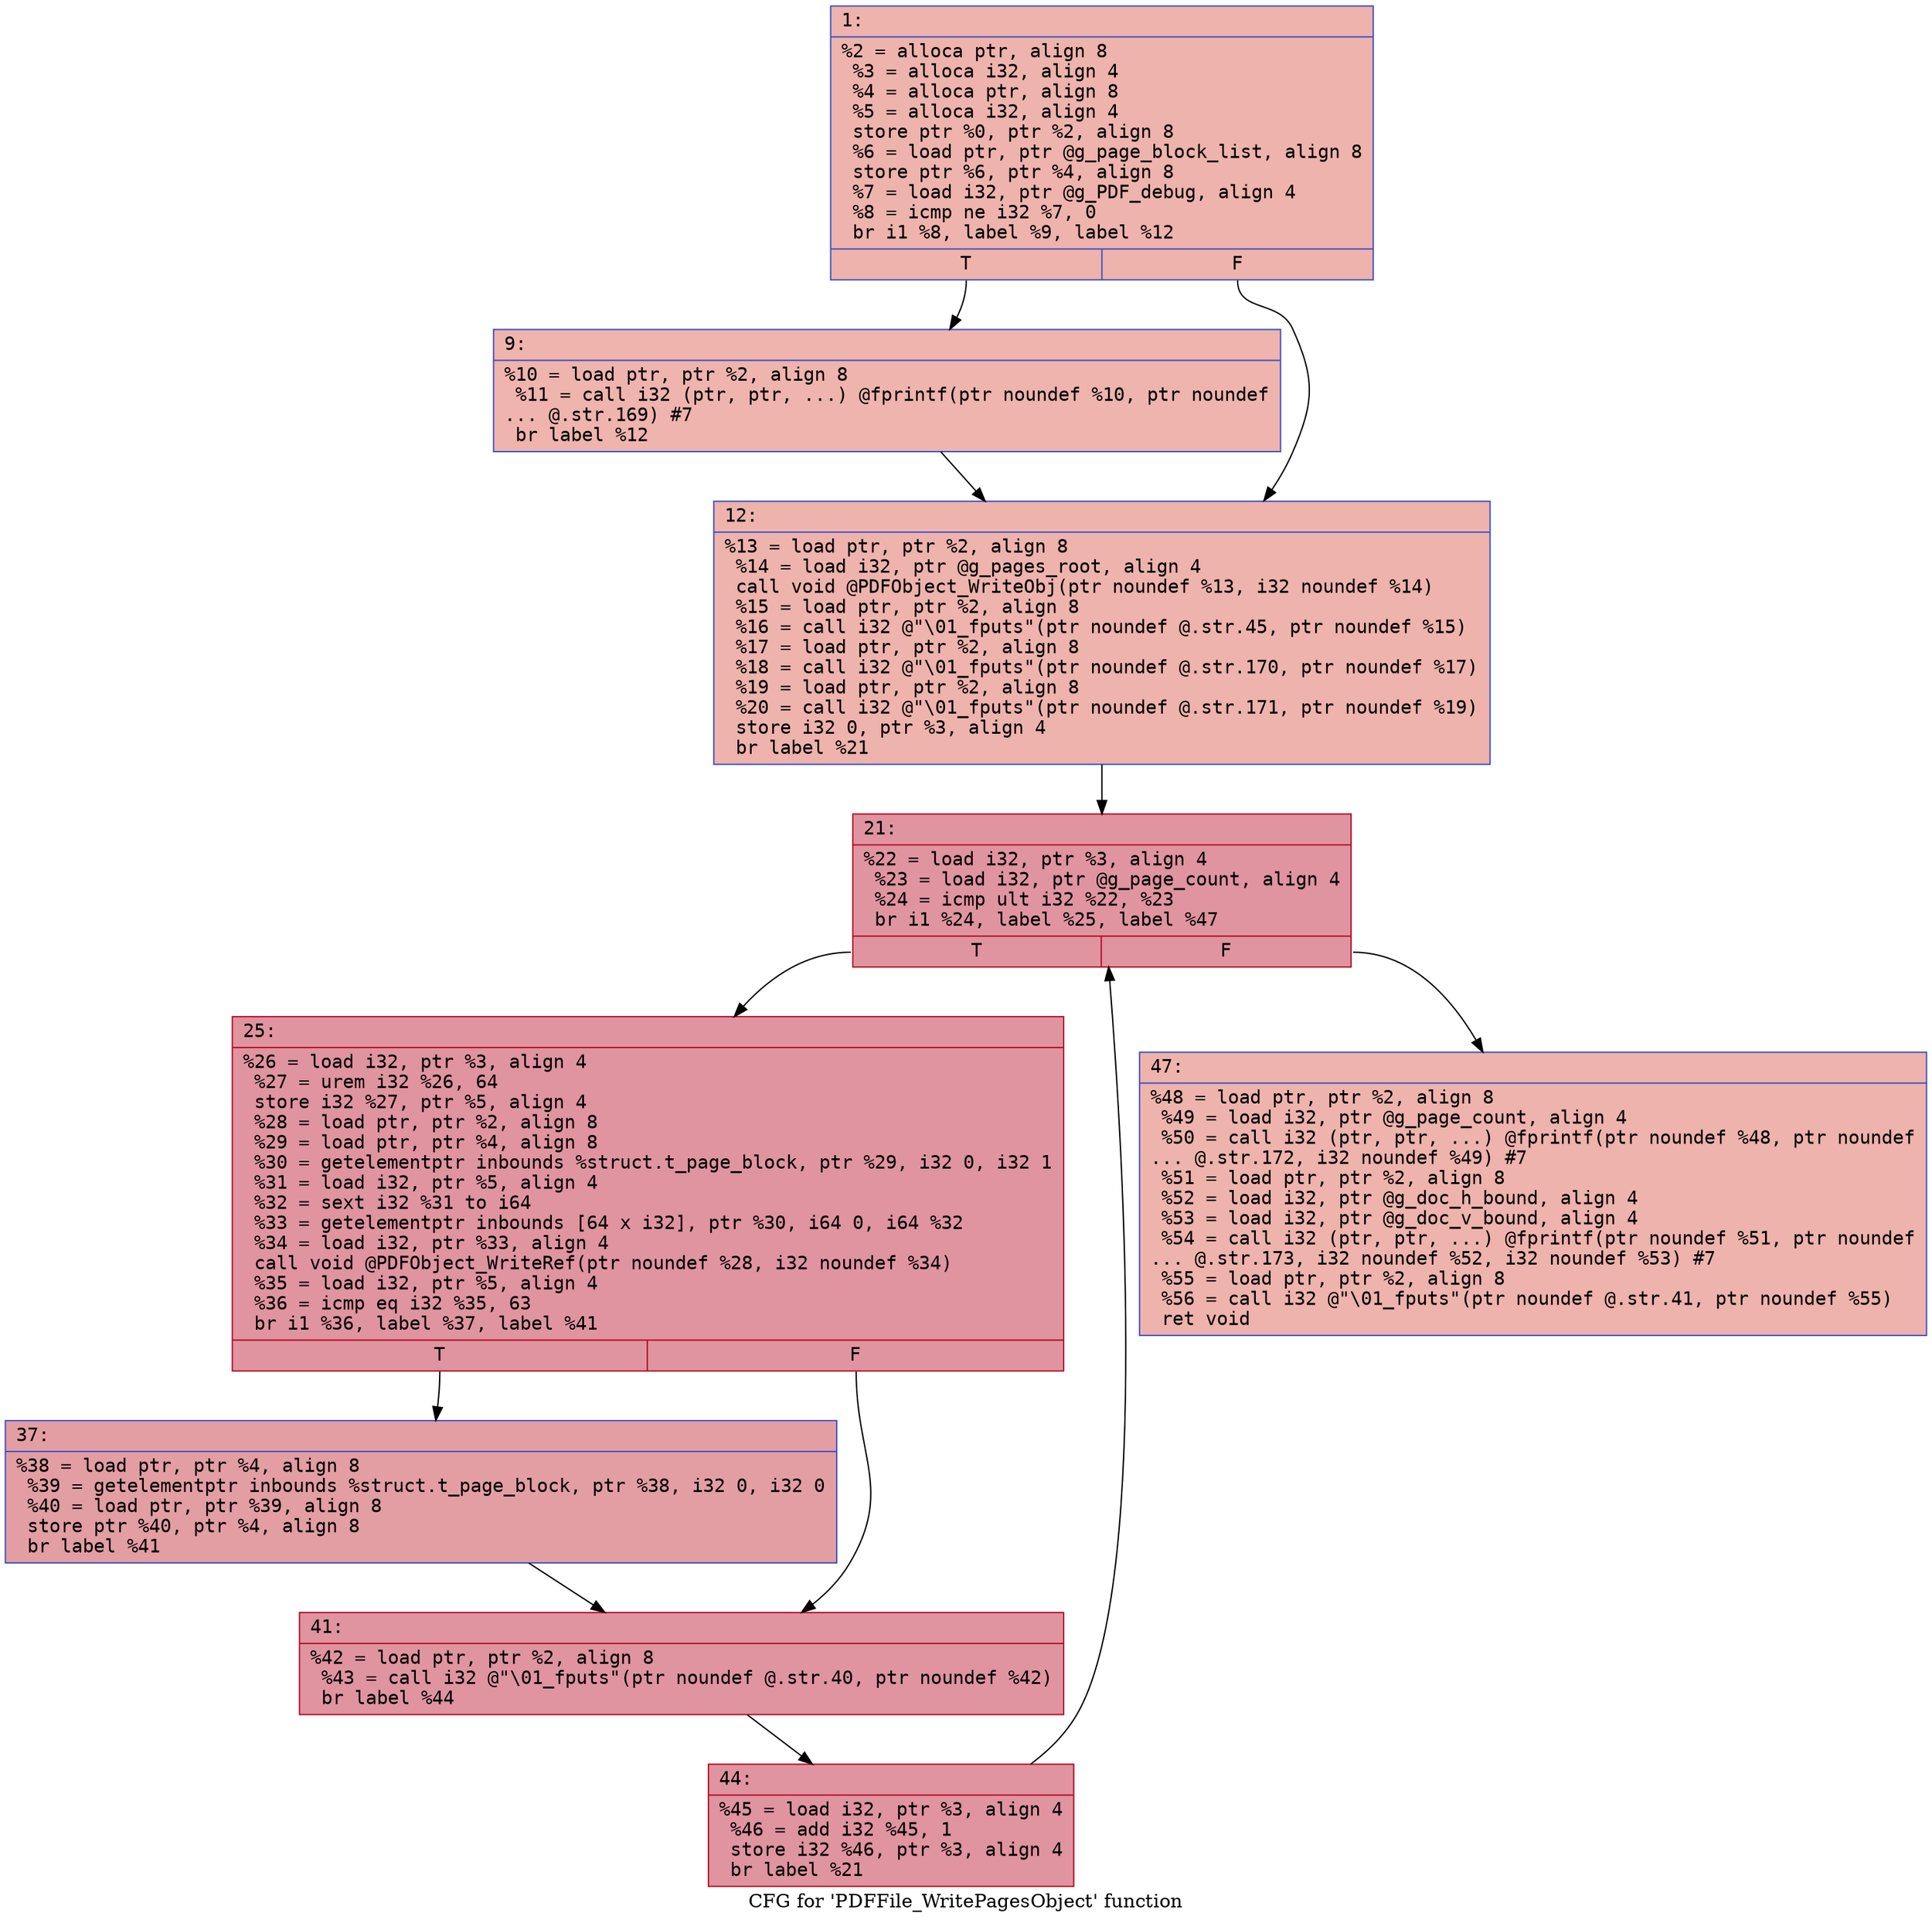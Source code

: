 digraph "CFG for 'PDFFile_WritePagesObject' function" {
	label="CFG for 'PDFFile_WritePagesObject' function";

	Node0x600000536df0 [shape=record,color="#3d50c3ff", style=filled, fillcolor="#d6524470" fontname="Courier",label="{1:\l|  %2 = alloca ptr, align 8\l  %3 = alloca i32, align 4\l  %4 = alloca ptr, align 8\l  %5 = alloca i32, align 4\l  store ptr %0, ptr %2, align 8\l  %6 = load ptr, ptr @g_page_block_list, align 8\l  store ptr %6, ptr %4, align 8\l  %7 = load i32, ptr @g_PDF_debug, align 4\l  %8 = icmp ne i32 %7, 0\l  br i1 %8, label %9, label %12\l|{<s0>T|<s1>F}}"];
	Node0x600000536df0:s0 -> Node0x600000536e40[tooltip="1 -> 9\nProbability 62.50%" ];
	Node0x600000536df0:s1 -> Node0x600000536e90[tooltip="1 -> 12\nProbability 37.50%" ];
	Node0x600000536e40 [shape=record,color="#3d50c3ff", style=filled, fillcolor="#d8564670" fontname="Courier",label="{9:\l|  %10 = load ptr, ptr %2, align 8\l  %11 = call i32 (ptr, ptr, ...) @fprintf(ptr noundef %10, ptr noundef\l... @.str.169) #7\l  br label %12\l}"];
	Node0x600000536e40 -> Node0x600000536e90[tooltip="9 -> 12\nProbability 100.00%" ];
	Node0x600000536e90 [shape=record,color="#3d50c3ff", style=filled, fillcolor="#d6524470" fontname="Courier",label="{12:\l|  %13 = load ptr, ptr %2, align 8\l  %14 = load i32, ptr @g_pages_root, align 4\l  call void @PDFObject_WriteObj(ptr noundef %13, i32 noundef %14)\l  %15 = load ptr, ptr %2, align 8\l  %16 = call i32 @\"\\01_fputs\"(ptr noundef @.str.45, ptr noundef %15)\l  %17 = load ptr, ptr %2, align 8\l  %18 = call i32 @\"\\01_fputs\"(ptr noundef @.str.170, ptr noundef %17)\l  %19 = load ptr, ptr %2, align 8\l  %20 = call i32 @\"\\01_fputs\"(ptr noundef @.str.171, ptr noundef %19)\l  store i32 0, ptr %3, align 4\l  br label %21\l}"];
	Node0x600000536e90 -> Node0x600000536ee0[tooltip="12 -> 21\nProbability 100.00%" ];
	Node0x600000536ee0 [shape=record,color="#b70d28ff", style=filled, fillcolor="#b70d2870" fontname="Courier",label="{21:\l|  %22 = load i32, ptr %3, align 4\l  %23 = load i32, ptr @g_page_count, align 4\l  %24 = icmp ult i32 %22, %23\l  br i1 %24, label %25, label %47\l|{<s0>T|<s1>F}}"];
	Node0x600000536ee0:s0 -> Node0x600000536f30[tooltip="21 -> 25\nProbability 96.88%" ];
	Node0x600000536ee0:s1 -> Node0x600000537070[tooltip="21 -> 47\nProbability 3.12%" ];
	Node0x600000536f30 [shape=record,color="#b70d28ff", style=filled, fillcolor="#b70d2870" fontname="Courier",label="{25:\l|  %26 = load i32, ptr %3, align 4\l  %27 = urem i32 %26, 64\l  store i32 %27, ptr %5, align 4\l  %28 = load ptr, ptr %2, align 8\l  %29 = load ptr, ptr %4, align 8\l  %30 = getelementptr inbounds %struct.t_page_block, ptr %29, i32 0, i32 1\l  %31 = load i32, ptr %5, align 4\l  %32 = sext i32 %31 to i64\l  %33 = getelementptr inbounds [64 x i32], ptr %30, i64 0, i64 %32\l  %34 = load i32, ptr %33, align 4\l  call void @PDFObject_WriteRef(ptr noundef %28, i32 noundef %34)\l  %35 = load i32, ptr %5, align 4\l  %36 = icmp eq i32 %35, 63\l  br i1 %36, label %37, label %41\l|{<s0>T|<s1>F}}"];
	Node0x600000536f30:s0 -> Node0x600000536f80[tooltip="25 -> 37\nProbability 50.00%" ];
	Node0x600000536f30:s1 -> Node0x600000536fd0[tooltip="25 -> 41\nProbability 50.00%" ];
	Node0x600000536f80 [shape=record,color="#3d50c3ff", style=filled, fillcolor="#be242e70" fontname="Courier",label="{37:\l|  %38 = load ptr, ptr %4, align 8\l  %39 = getelementptr inbounds %struct.t_page_block, ptr %38, i32 0, i32 0\l  %40 = load ptr, ptr %39, align 8\l  store ptr %40, ptr %4, align 8\l  br label %41\l}"];
	Node0x600000536f80 -> Node0x600000536fd0[tooltip="37 -> 41\nProbability 100.00%" ];
	Node0x600000536fd0 [shape=record,color="#b70d28ff", style=filled, fillcolor="#b70d2870" fontname="Courier",label="{41:\l|  %42 = load ptr, ptr %2, align 8\l  %43 = call i32 @\"\\01_fputs\"(ptr noundef @.str.40, ptr noundef %42)\l  br label %44\l}"];
	Node0x600000536fd0 -> Node0x600000537020[tooltip="41 -> 44\nProbability 100.00%" ];
	Node0x600000537020 [shape=record,color="#b70d28ff", style=filled, fillcolor="#b70d2870" fontname="Courier",label="{44:\l|  %45 = load i32, ptr %3, align 4\l  %46 = add i32 %45, 1\l  store i32 %46, ptr %3, align 4\l  br label %21\l}"];
	Node0x600000537020 -> Node0x600000536ee0[tooltip="44 -> 21\nProbability 100.00%" ];
	Node0x600000537070 [shape=record,color="#3d50c3ff", style=filled, fillcolor="#d6524470" fontname="Courier",label="{47:\l|  %48 = load ptr, ptr %2, align 8\l  %49 = load i32, ptr @g_page_count, align 4\l  %50 = call i32 (ptr, ptr, ...) @fprintf(ptr noundef %48, ptr noundef\l... @.str.172, i32 noundef %49) #7\l  %51 = load ptr, ptr %2, align 8\l  %52 = load i32, ptr @g_doc_h_bound, align 4\l  %53 = load i32, ptr @g_doc_v_bound, align 4\l  %54 = call i32 (ptr, ptr, ...) @fprintf(ptr noundef %51, ptr noundef\l... @.str.173, i32 noundef %52, i32 noundef %53) #7\l  %55 = load ptr, ptr %2, align 8\l  %56 = call i32 @\"\\01_fputs\"(ptr noundef @.str.41, ptr noundef %55)\l  ret void\l}"];
}
